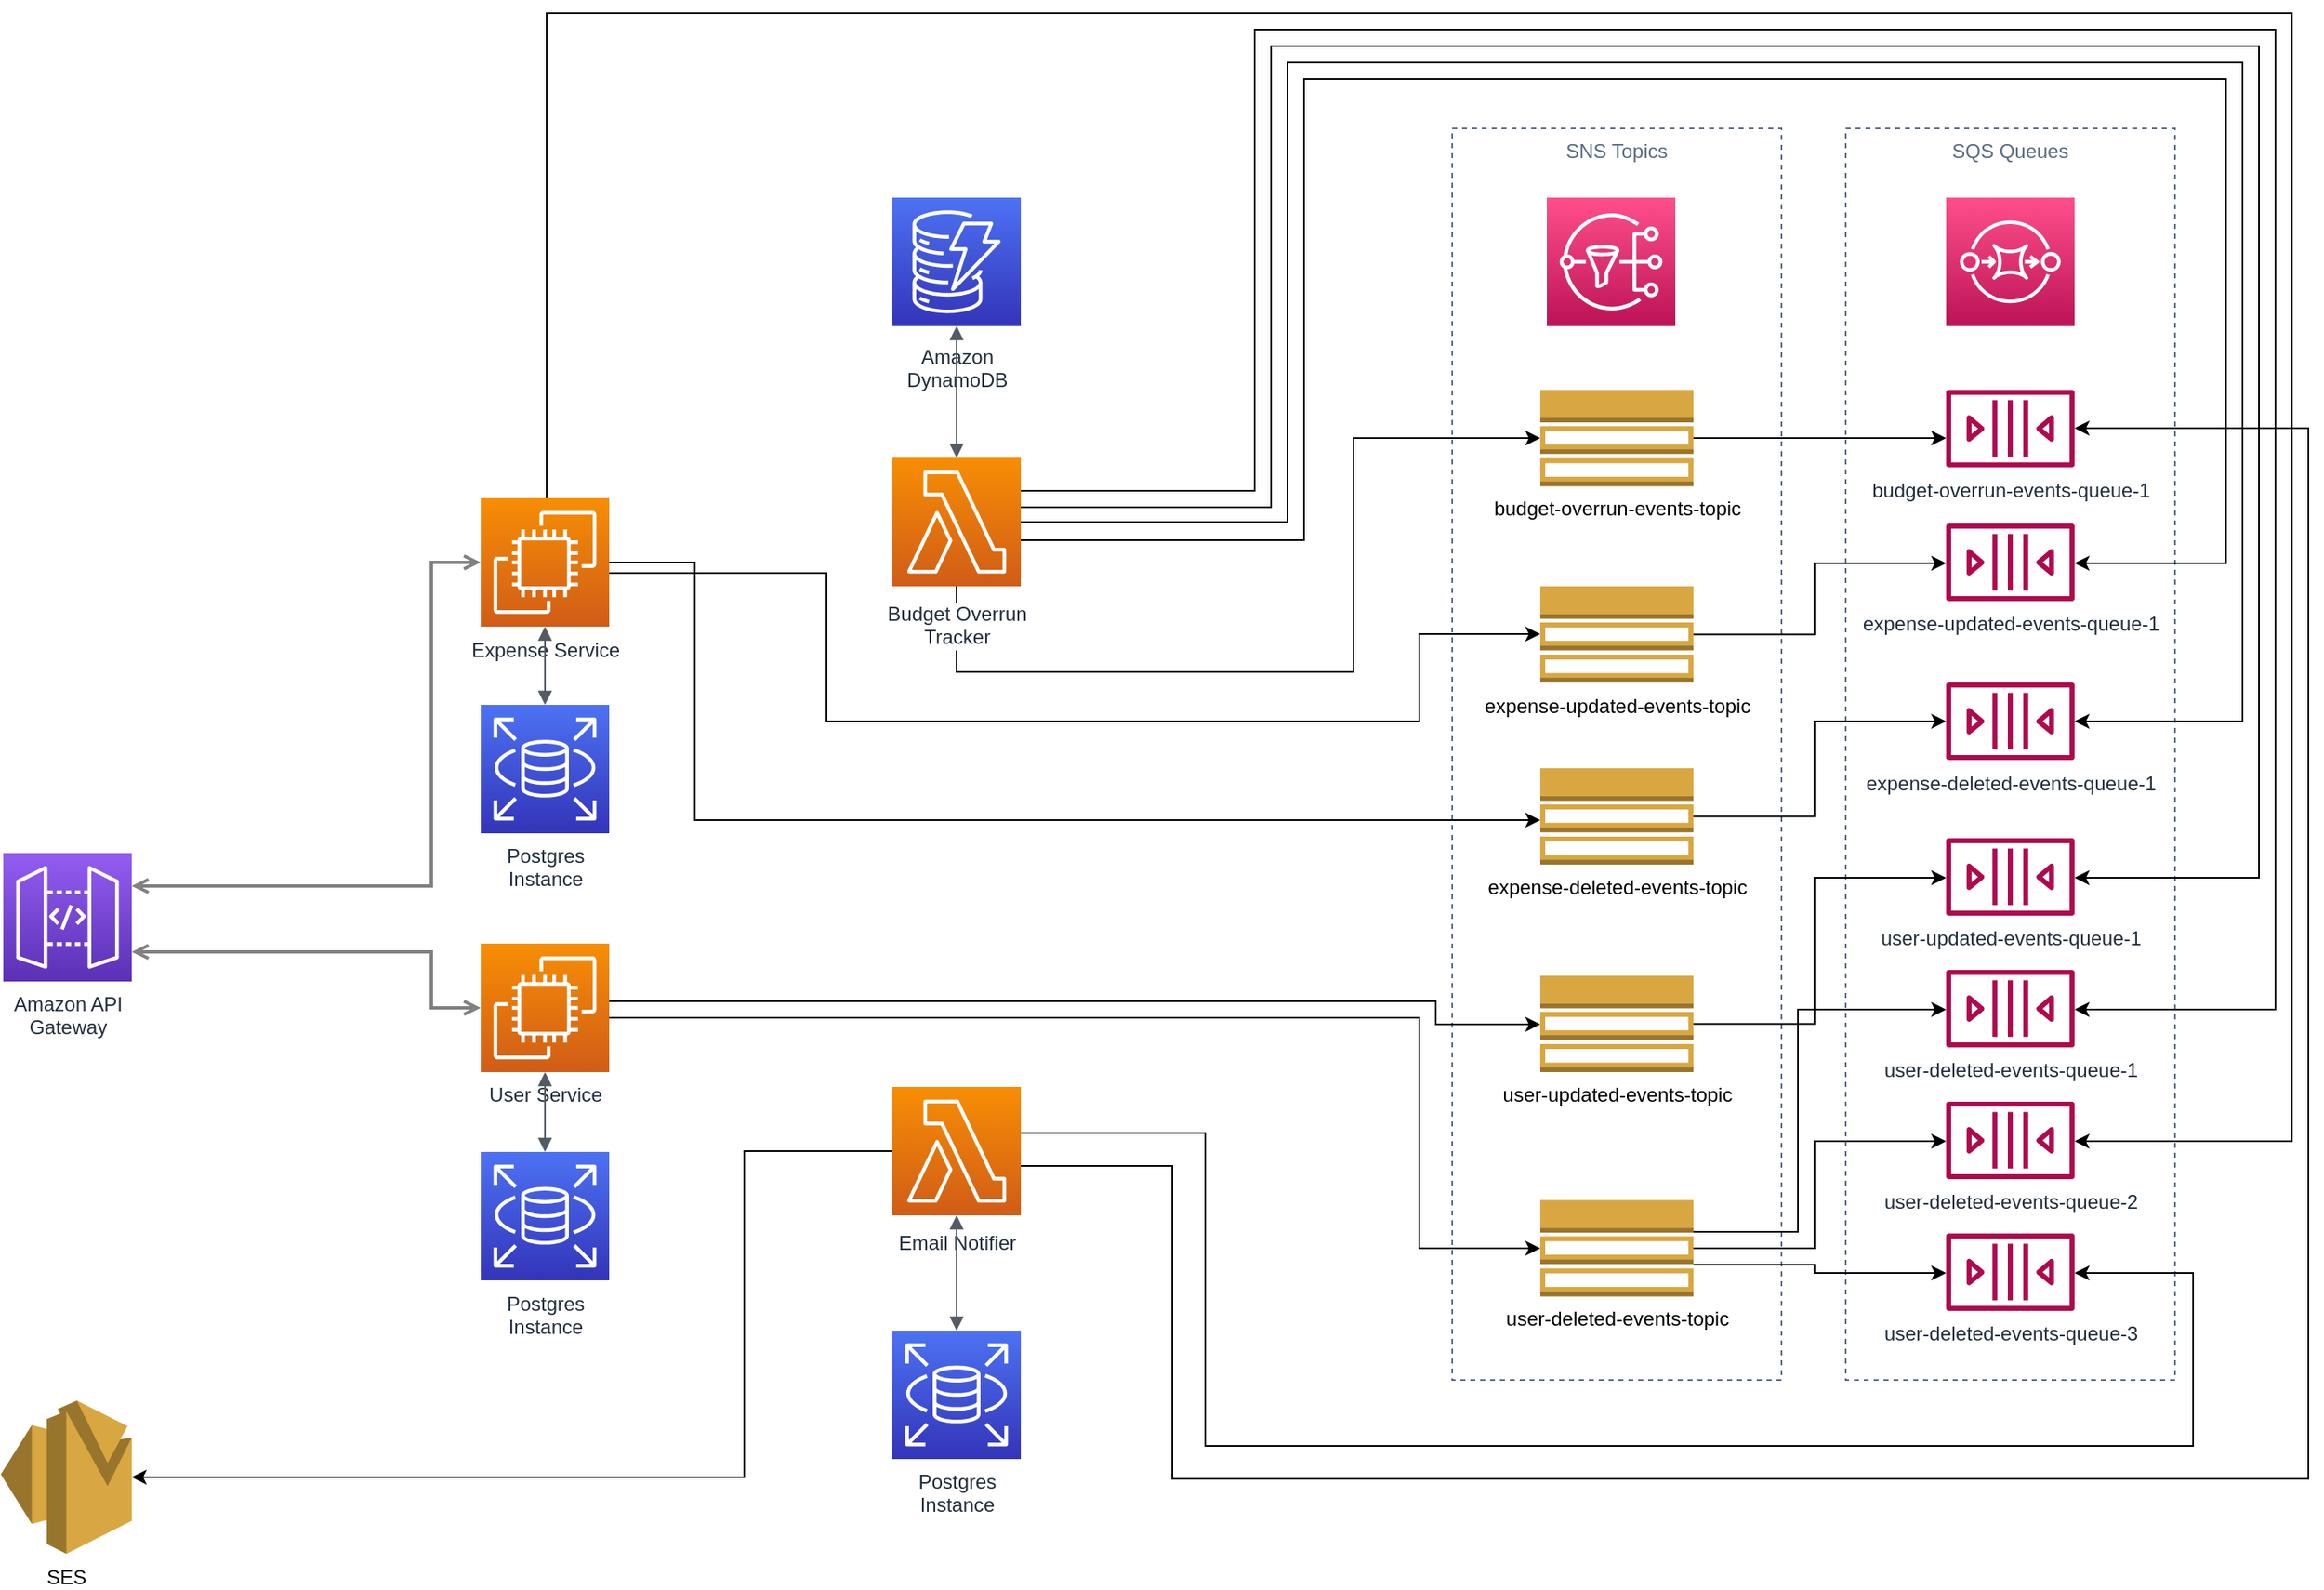 <mxfile version="21.2.1" type="device">
  <diagram id="Ht1M8jgEwFfnCIfOTk4-" name="Page-1">
    <mxGraphModel dx="3078" dy="1856" grid="1" gridSize="10" guides="1" tooltips="1" connect="1" arrows="1" fold="1" page="1" pageScale="1" pageWidth="1169" pageHeight="827" math="0" shadow="0">
      <root>
        <mxCell id="0" />
        <mxCell id="1" parent="0" />
        <mxCell id="XcrIh8RqW4nvHomawHJK-60" value="SQS Queues" style="fillColor=none;strokeColor=#5A6C86;dashed=1;verticalAlign=top;fontStyle=0;fontColor=#5A6C86;whiteSpace=wrap;html=1;" parent="1" vertex="1">
          <mxGeometry x="979" y="-120" width="200" height="760" as="geometry" />
        </mxCell>
        <mxCell id="XcrIh8RqW4nvHomawHJK-59" value="SNS Topics" style="fillColor=none;strokeColor=#5A6C86;dashed=1;verticalAlign=top;fontStyle=0;fontColor=#5A6C86;whiteSpace=wrap;html=1;" parent="1" vertex="1">
          <mxGeometry x="740" y="-120" width="200" height="760" as="geometry" />
        </mxCell>
        <mxCell id="UEzPUAAOIrF-is8g5C7q-129" style="edgeStyle=orthogonalEdgeStyle;rounded=0;orthogonalLoop=1;jettySize=auto;html=1;startArrow=open;startFill=0;endArrow=open;endFill=0;strokeWidth=2;strokeColor=#808080;entryX=0;entryY=0.5;entryDx=0;entryDy=0;entryPerimeter=0;" parent="1" source="UEzPUAAOIrF-is8g5C7q-114" target="XcrIh8RqW4nvHomawHJK-1" edge="1">
          <mxGeometry relative="1" as="geometry">
            <Array as="points">
              <mxPoint x="120" y="380" />
              <mxPoint x="120" y="414" />
            </Array>
            <mxPoint x="410" y="620" as="targetPoint" />
          </mxGeometry>
        </mxCell>
        <mxCell id="UEzPUAAOIrF-is8g5C7q-142" style="edgeStyle=orthogonalEdgeStyle;rounded=0;orthogonalLoop=1;jettySize=auto;html=1;startArrow=open;startFill=0;endArrow=open;endFill=0;strokeWidth=2;strokeColor=#808080;entryX=0;entryY=0.5;entryDx=0;entryDy=0;entryPerimeter=0;" parent="1" source="UEzPUAAOIrF-is8g5C7q-114" target="XcrIh8RqW4nvHomawHJK-2" edge="1">
          <mxGeometry relative="1" as="geometry">
            <mxPoint x="200" y="380" as="sourcePoint" />
            <mxPoint x="120" y="140" as="targetPoint" />
            <Array as="points">
              <mxPoint x="120" y="340" />
              <mxPoint x="120" y="143" />
            </Array>
          </mxGeometry>
        </mxCell>
        <mxCell id="XcrIh8RqW4nvHomawHJK-21" value="" style="edgeStyle=orthogonalEdgeStyle;rounded=0;orthogonalLoop=1;jettySize=auto;html=1;" parent="1" source="UEzPUAAOIrF-is8g5C7q-113" target="XcrIh8RqW4nvHomawHJK-20" edge="1">
          <mxGeometry relative="1" as="geometry">
            <Array as="points">
              <mxPoint x="310" y="501" />
              <mxPoint x="310" y="699" />
            </Array>
          </mxGeometry>
        </mxCell>
        <mxCell id="XcrIh8RqW4nvHomawHJK-77" style="edgeStyle=orthogonalEdgeStyle;rounded=0;orthogonalLoop=1;jettySize=auto;html=1;" parent="1" source="UEzPUAAOIrF-is8g5C7q-113" target="XcrIh8RqW4nvHomawHJK-70" edge="1">
          <mxGeometry relative="1" as="geometry">
            <Array as="points">
              <mxPoint x="570" y="510" />
              <mxPoint x="570" y="700" />
              <mxPoint x="1260" y="700" />
              <mxPoint x="1260" y="62" />
            </Array>
          </mxGeometry>
        </mxCell>
        <mxCell id="XcrIh8RqW4nvHomawHJK-119" style="edgeStyle=orthogonalEdgeStyle;rounded=0;orthogonalLoop=1;jettySize=auto;html=1;" parent="1" source="UEzPUAAOIrF-is8g5C7q-113" target="XcrIh8RqW4nvHomawHJK-108" edge="1">
          <mxGeometry relative="1" as="geometry">
            <Array as="points">
              <mxPoint x="590" y="490" />
              <mxPoint x="590" y="680" />
              <mxPoint x="1190" y="680" />
              <mxPoint x="1190" y="575" />
            </Array>
          </mxGeometry>
        </mxCell>
        <mxCell id="UEzPUAAOIrF-is8g5C7q-113" value="&lt;div&gt;Email Notifier&lt;/div&gt;" style="outlineConnect=0;fontColor=#232F3E;gradientColor=#F78E04;gradientDirection=north;fillColor=#D05C17;strokeColor=#ffffff;dashed=0;verticalLabelPosition=bottom;verticalAlign=top;align=center;html=1;fontSize=12;fontStyle=0;aspect=fixed;shape=mxgraph.aws4.resourceIcon;resIcon=mxgraph.aws4.lambda;labelBackgroundColor=#ffffff;spacingTop=3;" parent="1" vertex="1">
          <mxGeometry x="400" y="462" width="78" height="78" as="geometry" />
        </mxCell>
        <mxCell id="UEzPUAAOIrF-is8g5C7q-114" value="Amazon API&lt;br&gt;Gateway&lt;br&gt;" style="outlineConnect=0;fontColor=#232F3E;gradientColor=#945DF2;gradientDirection=north;fillColor=#5A30B5;strokeColor=#ffffff;dashed=0;verticalLabelPosition=bottom;verticalAlign=top;align=center;html=1;fontSize=12;fontStyle=0;aspect=fixed;shape=mxgraph.aws4.resourceIcon;resIcon=mxgraph.aws4.api_gateway;labelBackgroundColor=#ffffff;" parent="1" vertex="1">
          <mxGeometry x="-140" y="320" width="78" height="78" as="geometry" />
        </mxCell>
        <mxCell id="UEzPUAAOIrF-is8g5C7q-119" value="Amazon&lt;br&gt;DynamoDB&lt;br&gt;" style="outlineConnect=0;fontColor=#232F3E;gradientColor=#4D72F3;gradientDirection=north;fillColor=#3334B9;strokeColor=#ffffff;dashed=0;verticalLabelPosition=bottom;verticalAlign=top;align=center;html=1;fontSize=12;fontStyle=0;aspect=fixed;shape=mxgraph.aws4.resourceIcon;resIcon=mxgraph.aws4.dynamodb;labelBackgroundColor=#ffffff;spacingTop=5;" parent="1" vertex="1">
          <mxGeometry x="400.0" y="-78" width="78" height="78" as="geometry" />
        </mxCell>
        <mxCell id="XcrIh8RqW4nvHomawHJK-72" style="edgeStyle=orthogonalEdgeStyle;rounded=0;orthogonalLoop=1;jettySize=auto;html=1;" parent="1" source="XcrIh8RqW4nvHomawHJK-1" target="XcrIh8RqW4nvHomawHJK-26" edge="1">
          <mxGeometry relative="1" as="geometry">
            <Array as="points">
              <mxPoint x="730" y="410" />
              <mxPoint x="730" y="424" />
            </Array>
          </mxGeometry>
        </mxCell>
        <mxCell id="XcrIh8RqW4nvHomawHJK-73" style="edgeStyle=orthogonalEdgeStyle;rounded=0;orthogonalLoop=1;jettySize=auto;html=1;" parent="1" source="XcrIh8RqW4nvHomawHJK-1" target="XcrIh8RqW4nvHomawHJK-24" edge="1">
          <mxGeometry relative="1" as="geometry">
            <Array as="points">
              <mxPoint x="720" y="420" />
              <mxPoint x="720" y="560" />
            </Array>
          </mxGeometry>
        </mxCell>
        <mxCell id="XcrIh8RqW4nvHomawHJK-1" value="&lt;div&gt;User Service&lt;/div&gt;" style="sketch=0;points=[[0,0,0],[0.25,0,0],[0.5,0,0],[0.75,0,0],[1,0,0],[0,1,0],[0.25,1,0],[0.5,1,0],[0.75,1,0],[1,1,0],[0,0.25,0],[0,0.5,0],[0,0.75,0],[1,0.25,0],[1,0.5,0],[1,0.75,0]];outlineConnect=0;fontColor=#232F3E;gradientColor=#F78E04;gradientDirection=north;fillColor=#D05C17;strokeColor=#ffffff;dashed=0;verticalLabelPosition=bottom;verticalAlign=top;align=center;html=1;fontSize=12;fontStyle=0;aspect=fixed;shape=mxgraph.aws4.resourceIcon;resIcon=mxgraph.aws4.ec2;" parent="1" vertex="1">
          <mxGeometry x="150" y="375" width="78" height="78" as="geometry" />
        </mxCell>
        <mxCell id="XcrIh8RqW4nvHomawHJK-97" style="edgeStyle=orthogonalEdgeStyle;rounded=0;orthogonalLoop=1;jettySize=auto;html=1;" parent="1" source="XcrIh8RqW4nvHomawHJK-2" target="XcrIh8RqW4nvHomawHJK-27" edge="1">
          <mxGeometry relative="1" as="geometry">
            <Array as="points">
              <mxPoint x="360" y="150" />
              <mxPoint x="360" y="240" />
              <mxPoint x="720" y="240" />
              <mxPoint x="720" y="187" />
            </Array>
          </mxGeometry>
        </mxCell>
        <mxCell id="XcrIh8RqW4nvHomawHJK-127" style="edgeStyle=orthogonalEdgeStyle;rounded=0;orthogonalLoop=1;jettySize=auto;html=1;" parent="1" source="XcrIh8RqW4nvHomawHJK-2" target="XcrIh8RqW4nvHomawHJK-107" edge="1">
          <mxGeometry relative="1" as="geometry">
            <Array as="points">
              <mxPoint x="190" y="-190" />
              <mxPoint x="1250" y="-190" />
              <mxPoint x="1250" y="495" />
            </Array>
          </mxGeometry>
        </mxCell>
        <mxCell id="cph1r0jImJuGuoo6a1LU-3" style="edgeStyle=orthogonalEdgeStyle;rounded=0;orthogonalLoop=1;jettySize=auto;html=1;" edge="1" parent="1" source="XcrIh8RqW4nvHomawHJK-2" target="cph1r0jImJuGuoo6a1LU-2">
          <mxGeometry relative="1" as="geometry">
            <Array as="points">
              <mxPoint x="280" y="144" />
              <mxPoint x="280" y="300" />
            </Array>
          </mxGeometry>
        </mxCell>
        <mxCell id="XcrIh8RqW4nvHomawHJK-2" value="&lt;div&gt;Expense Service&lt;/div&gt;&lt;div&gt;&lt;br&gt;&lt;/div&gt;" style="sketch=0;points=[[0,0,0],[0.25,0,0],[0.5,0,0],[0.75,0,0],[1,0,0],[0,1,0],[0.25,1,0],[0.5,1,0],[0.75,1,0],[1,1,0],[0,0.25,0],[0,0.5,0],[0,0.75,0],[1,0.25,0],[1,0.5,0],[1,0.75,0]];outlineConnect=0;fontColor=#232F3E;gradientColor=#F78E04;gradientDirection=north;fillColor=#D05C17;strokeColor=#ffffff;dashed=0;verticalLabelPosition=bottom;verticalAlign=top;align=center;html=1;fontSize=12;fontStyle=0;aspect=fixed;shape=mxgraph.aws4.resourceIcon;resIcon=mxgraph.aws4.ec2;" parent="1" vertex="1">
          <mxGeometry x="150" y="104.5" width="78" height="78" as="geometry" />
        </mxCell>
        <mxCell id="XcrIh8RqW4nvHomawHJK-79" style="edgeStyle=orthogonalEdgeStyle;rounded=0;orthogonalLoop=1;jettySize=auto;html=1;" parent="1" source="XcrIh8RqW4nvHomawHJK-3" target="XcrIh8RqW4nvHomawHJK-69" edge="1">
          <mxGeometry relative="1" as="geometry">
            <Array as="points">
              <mxPoint x="439" y="210" />
              <mxPoint x="680" y="210" />
              <mxPoint x="680" y="68" />
            </Array>
          </mxGeometry>
        </mxCell>
        <mxCell id="XcrIh8RqW4nvHomawHJK-123" style="edgeStyle=orthogonalEdgeStyle;rounded=0;orthogonalLoop=1;jettySize=auto;html=1;" parent="1" source="XcrIh8RqW4nvHomawHJK-3" target="XcrIh8RqW4nvHomawHJK-100" edge="1">
          <mxGeometry relative="1" as="geometry">
            <Array as="points">
              <mxPoint x="650" y="130" />
              <mxPoint x="650" y="-150" />
              <mxPoint x="1210" y="-150" />
              <mxPoint x="1210" y="144" />
            </Array>
          </mxGeometry>
        </mxCell>
        <mxCell id="XcrIh8RqW4nvHomawHJK-125" style="edgeStyle=orthogonalEdgeStyle;rounded=0;orthogonalLoop=1;jettySize=auto;html=1;" parent="1" source="XcrIh8RqW4nvHomawHJK-3" target="XcrIh8RqW4nvHomawHJK-103" edge="1">
          <mxGeometry relative="1" as="geometry">
            <Array as="points">
              <mxPoint x="630" y="110" />
              <mxPoint x="630" y="-170" />
              <mxPoint x="1230" y="-170" />
              <mxPoint x="1230" y="335" />
            </Array>
          </mxGeometry>
        </mxCell>
        <mxCell id="XcrIh8RqW4nvHomawHJK-126" style="edgeStyle=orthogonalEdgeStyle;rounded=0;orthogonalLoop=1;jettySize=auto;html=1;" parent="1" source="XcrIh8RqW4nvHomawHJK-3" target="XcrIh8RqW4nvHomawHJK-106" edge="1">
          <mxGeometry relative="1" as="geometry">
            <Array as="points">
              <mxPoint x="620" y="100" />
              <mxPoint x="620" y="-180" />
              <mxPoint x="1240" y="-180" />
              <mxPoint x="1240" y="415" />
            </Array>
          </mxGeometry>
        </mxCell>
        <mxCell id="cph1r0jImJuGuoo6a1LU-8" style="edgeStyle=orthogonalEdgeStyle;rounded=0;orthogonalLoop=1;jettySize=auto;html=1;" edge="1" parent="1" source="XcrIh8RqW4nvHomawHJK-3" target="cph1r0jImJuGuoo6a1LU-6">
          <mxGeometry relative="1" as="geometry">
            <Array as="points">
              <mxPoint x="640" y="119" />
              <mxPoint x="640" y="-160" />
              <mxPoint x="1220" y="-160" />
              <mxPoint x="1220" y="240" />
            </Array>
          </mxGeometry>
        </mxCell>
        <mxCell id="XcrIh8RqW4nvHomawHJK-3" value="&lt;div&gt;Budget Overrun&lt;/div&gt;&lt;div&gt;Tracker&lt;br&gt;&lt;/div&gt;" style="outlineConnect=0;fontColor=#232F3E;gradientColor=#F78E04;gradientDirection=north;fillColor=#D05C17;strokeColor=#ffffff;dashed=0;verticalLabelPosition=bottom;verticalAlign=top;align=center;html=1;fontSize=12;fontStyle=0;aspect=fixed;shape=mxgraph.aws4.resourceIcon;resIcon=mxgraph.aws4.lambda;labelBackgroundColor=#ffffff;spacingTop=3;" parent="1" vertex="1">
          <mxGeometry x="400" y="80" width="78" height="78" as="geometry" />
        </mxCell>
        <mxCell id="XcrIh8RqW4nvHomawHJK-4" value="&lt;div&gt;Postgres&lt;/div&gt;&lt;div&gt;Instance&lt;br&gt;&lt;/div&gt;" style="sketch=0;points=[[0,0,0],[0.25,0,0],[0.5,0,0],[0.75,0,0],[1,0,0],[0,1,0],[0.25,1,0],[0.5,1,0],[0.75,1,0],[1,1,0],[0,0.25,0],[0,0.5,0],[0,0.75,0],[1,0.25,0],[1,0.5,0],[1,0.75,0]];outlineConnect=0;fontColor=#232F3E;gradientColor=#4D72F3;gradientDirection=north;fillColor=#3334B9;strokeColor=#ffffff;dashed=0;verticalLabelPosition=bottom;verticalAlign=top;align=center;html=1;fontSize=12;fontStyle=0;aspect=fixed;shape=mxgraph.aws4.resourceIcon;resIcon=mxgraph.aws4.rds;" parent="1" vertex="1">
          <mxGeometry x="150" y="230" width="78" height="78" as="geometry" />
        </mxCell>
        <mxCell id="XcrIh8RqW4nvHomawHJK-5" value="&lt;div&gt;Postgres&lt;/div&gt;&lt;div&gt;Instance&lt;br&gt;&lt;/div&gt;" style="sketch=0;points=[[0,0,0],[0.25,0,0],[0.5,0,0],[0.75,0,0],[1,0,0],[0,1,0],[0.25,1,0],[0.5,1,0],[0.75,1,0],[1,1,0],[0,0.25,0],[0,0.5,0],[0,0.75,0],[1,0.25,0],[1,0.5,0],[1,0.75,0]];outlineConnect=0;fontColor=#232F3E;gradientColor=#4D72F3;gradientDirection=north;fillColor=#3334B9;strokeColor=#ffffff;dashed=0;verticalLabelPosition=bottom;verticalAlign=top;align=center;html=1;fontSize=12;fontStyle=0;aspect=fixed;shape=mxgraph.aws4.resourceIcon;resIcon=mxgraph.aws4.rds;" parent="1" vertex="1">
          <mxGeometry x="150" y="501.5" width="78" height="78" as="geometry" />
        </mxCell>
        <mxCell id="XcrIh8RqW4nvHomawHJK-6" value="" style="edgeStyle=orthogonalEdgeStyle;html=1;endArrow=block;elbow=vertical;startArrow=block;startFill=1;endFill=1;strokeColor=#545B64;rounded=0;" parent="1" source="XcrIh8RqW4nvHomawHJK-1" target="XcrIh8RqW4nvHomawHJK-5" edge="1">
          <mxGeometry width="100" relative="1" as="geometry">
            <mxPoint x="470" y="340" as="sourcePoint" />
            <mxPoint x="570" y="340" as="targetPoint" />
            <Array as="points" />
          </mxGeometry>
        </mxCell>
        <mxCell id="XcrIh8RqW4nvHomawHJK-7" value="" style="edgeStyle=orthogonalEdgeStyle;html=1;endArrow=block;elbow=vertical;startArrow=block;startFill=1;endFill=1;strokeColor=#545B64;rounded=0;entryX=0.5;entryY=1;entryDx=0;entryDy=0;entryPerimeter=0;exitX=0.5;exitY=0;exitDx=0;exitDy=0;exitPerimeter=0;" parent="1" source="XcrIh8RqW4nvHomawHJK-4" target="XcrIh8RqW4nvHomawHJK-2" edge="1">
          <mxGeometry width="100" relative="1" as="geometry">
            <mxPoint x="170" y="240" as="sourcePoint" />
            <mxPoint x="449" y="530" as="targetPoint" />
            <Array as="points">
              <mxPoint x="189" y="230" />
              <mxPoint x="189" y="230" />
            </Array>
          </mxGeometry>
        </mxCell>
        <mxCell id="XcrIh8RqW4nvHomawHJK-19" value="" style="edgeStyle=orthogonalEdgeStyle;html=1;endArrow=block;elbow=vertical;startArrow=block;startFill=1;endFill=1;strokeColor=#545B64;rounded=0;" parent="1" source="XcrIh8RqW4nvHomawHJK-3" target="UEzPUAAOIrF-is8g5C7q-119" edge="1">
          <mxGeometry width="100" relative="1" as="geometry">
            <mxPoint x="320" y="20" as="sourcePoint" />
            <mxPoint x="420" y="20" as="targetPoint" />
          </mxGeometry>
        </mxCell>
        <mxCell id="XcrIh8RqW4nvHomawHJK-20" value="&lt;div&gt;SES&lt;/div&gt;" style="outlineConnect=0;dashed=0;verticalLabelPosition=bottom;verticalAlign=top;align=center;html=1;shape=mxgraph.aws3.ses;fillColor=#D9A741;gradientColor=none;" parent="1" vertex="1">
          <mxGeometry x="-141.5" y="652.5" width="79.5" height="93" as="geometry" />
        </mxCell>
        <mxCell id="XcrIh8RqW4nvHomawHJK-116" style="edgeStyle=orthogonalEdgeStyle;rounded=0;orthogonalLoop=1;jettySize=auto;html=1;" parent="1" source="XcrIh8RqW4nvHomawHJK-24" target="XcrIh8RqW4nvHomawHJK-106" edge="1">
          <mxGeometry relative="1" as="geometry">
            <Array as="points">
              <mxPoint x="950" y="550" />
              <mxPoint x="950" y="415" />
            </Array>
          </mxGeometry>
        </mxCell>
        <mxCell id="XcrIh8RqW4nvHomawHJK-117" style="edgeStyle=orthogonalEdgeStyle;rounded=0;orthogonalLoop=1;jettySize=auto;html=1;" parent="1" source="XcrIh8RqW4nvHomawHJK-24" target="XcrIh8RqW4nvHomawHJK-107" edge="1">
          <mxGeometry relative="1" as="geometry">
            <Array as="points">
              <mxPoint x="960" y="560" />
              <mxPoint x="960" y="495" />
            </Array>
          </mxGeometry>
        </mxCell>
        <mxCell id="XcrIh8RqW4nvHomawHJK-118" style="edgeStyle=orthogonalEdgeStyle;rounded=0;orthogonalLoop=1;jettySize=auto;html=1;" parent="1" source="XcrIh8RqW4nvHomawHJK-24" target="XcrIh8RqW4nvHomawHJK-108" edge="1">
          <mxGeometry relative="1" as="geometry">
            <Array as="points">
              <mxPoint x="960" y="570" />
              <mxPoint x="960" y="575" />
            </Array>
          </mxGeometry>
        </mxCell>
        <mxCell id="XcrIh8RqW4nvHomawHJK-24" value="user-deleted-events-topic" style="outlineConnect=0;dashed=0;verticalLabelPosition=bottom;verticalAlign=top;align=center;html=1;shape=mxgraph.aws3.topic_2;fillColor=#D9A741;gradientColor=none;" parent="1" vertex="1">
          <mxGeometry x="793.5" y="530.75" width="93" height="58.5" as="geometry" />
        </mxCell>
        <mxCell id="XcrIh8RqW4nvHomawHJK-114" style="edgeStyle=orthogonalEdgeStyle;rounded=0;orthogonalLoop=1;jettySize=auto;html=1;" parent="1" source="XcrIh8RqW4nvHomawHJK-26" target="XcrIh8RqW4nvHomawHJK-103" edge="1">
          <mxGeometry relative="1" as="geometry">
            <Array as="points">
              <mxPoint x="960" y="424" />
              <mxPoint x="960" y="335" />
            </Array>
          </mxGeometry>
        </mxCell>
        <mxCell id="XcrIh8RqW4nvHomawHJK-26" value="&lt;div&gt;user-updated-events-topic&lt;/div&gt;" style="outlineConnect=0;dashed=0;verticalLabelPosition=bottom;verticalAlign=top;align=center;html=1;shape=mxgraph.aws3.topic_2;fillColor=#D9A741;gradientColor=none;" parent="1" vertex="1">
          <mxGeometry x="793.5" y="394.5" width="93" height="58.5" as="geometry" />
        </mxCell>
        <mxCell id="XcrIh8RqW4nvHomawHJK-110" style="edgeStyle=orthogonalEdgeStyle;rounded=0;orthogonalLoop=1;jettySize=auto;html=1;" parent="1" source="XcrIh8RqW4nvHomawHJK-27" target="XcrIh8RqW4nvHomawHJK-100" edge="1">
          <mxGeometry relative="1" as="geometry">
            <Array as="points">
              <mxPoint x="960" y="187" />
              <mxPoint x="960" y="144" />
            </Array>
          </mxGeometry>
        </mxCell>
        <mxCell id="XcrIh8RqW4nvHomawHJK-27" value="expense-updated-events-topic" style="outlineConnect=0;dashed=0;verticalLabelPosition=bottom;verticalAlign=top;align=center;html=1;shape=mxgraph.aws3.topic_2;fillColor=#D9A741;gradientColor=none;" parent="1" vertex="1">
          <mxGeometry x="793.5" y="158" width="93" height="58.5" as="geometry" />
        </mxCell>
        <mxCell id="XcrIh8RqW4nvHomawHJK-29" value="" style="sketch=0;points=[[0,0,0],[0.25,0,0],[0.5,0,0],[0.75,0,0],[1,0,0],[0,1,0],[0.25,1,0],[0.5,1,0],[0.75,1,0],[1,1,0],[0,0.25,0],[0,0.5,0],[0,0.75,0],[1,0.25,0],[1,0.5,0],[1,0.75,0]];outlineConnect=0;fontColor=#232F3E;gradientColor=#FF4F8B;gradientDirection=north;fillColor=#BC1356;strokeColor=#ffffff;dashed=0;verticalLabelPosition=bottom;verticalAlign=top;align=center;html=1;fontSize=12;fontStyle=0;aspect=fixed;shape=mxgraph.aws4.resourceIcon;resIcon=mxgraph.aws4.sns;" parent="1" vertex="1">
          <mxGeometry x="797.5" y="-78" width="78" height="78" as="geometry" />
        </mxCell>
        <mxCell id="XcrIh8RqW4nvHomawHJK-30" value="" style="sketch=0;points=[[0,0,0],[0.25,0,0],[0.5,0,0],[0.75,0,0],[1,0,0],[0,1,0],[0.25,1,0],[0.5,1,0],[0.75,1,0],[1,1,0],[0,0.25,0],[0,0.5,0],[0,0.75,0],[1,0.25,0],[1,0.5,0],[1,0.75,0]];outlineConnect=0;fontColor=#232F3E;gradientColor=#FF4F8B;gradientDirection=north;fillColor=#BC1356;strokeColor=#ffffff;dashed=0;verticalLabelPosition=bottom;verticalAlign=top;align=center;html=1;fontSize=12;fontStyle=0;aspect=fixed;shape=mxgraph.aws4.resourceIcon;resIcon=mxgraph.aws4.sqs;" parent="1" vertex="1">
          <mxGeometry x="1040" y="-78" width="78" height="78" as="geometry" />
        </mxCell>
        <mxCell id="XcrIh8RqW4nvHomawHJK-81" style="edgeStyle=orthogonalEdgeStyle;rounded=0;orthogonalLoop=1;jettySize=auto;html=1;" parent="1" source="XcrIh8RqW4nvHomawHJK-69" target="XcrIh8RqW4nvHomawHJK-70" edge="1">
          <mxGeometry relative="1" as="geometry">
            <Array as="points">
              <mxPoint x="970" y="68" />
              <mxPoint x="970" y="68" />
            </Array>
          </mxGeometry>
        </mxCell>
        <mxCell id="XcrIh8RqW4nvHomawHJK-69" value="budget-overrun-events-topic" style="outlineConnect=0;dashed=0;verticalLabelPosition=bottom;verticalAlign=top;align=center;html=1;shape=mxgraph.aws3.topic_2;fillColor=#D9A741;gradientColor=none;" parent="1" vertex="1">
          <mxGeometry x="793.5" y="38.75" width="93" height="58.5" as="geometry" />
        </mxCell>
        <mxCell id="XcrIh8RqW4nvHomawHJK-70" value="budget-overrun-events-queue-1" style="sketch=0;outlineConnect=0;fontColor=#232F3E;gradientColor=none;fillColor=#B0084D;strokeColor=none;dashed=0;verticalLabelPosition=bottom;verticalAlign=top;align=center;html=1;fontSize=12;fontStyle=0;aspect=fixed;pointerEvents=1;shape=mxgraph.aws4.queue;" parent="1" vertex="1">
          <mxGeometry x="1040" y="38.75" width="78" height="47" as="geometry" />
        </mxCell>
        <mxCell id="XcrIh8RqW4nvHomawHJK-100" value="expense-updated-events-queue-1" style="sketch=0;outlineConnect=0;fontColor=#232F3E;gradientColor=none;fillColor=#B0084D;strokeColor=none;dashed=0;verticalLabelPosition=bottom;verticalAlign=top;align=center;html=1;fontSize=12;fontStyle=0;aspect=fixed;pointerEvents=1;shape=mxgraph.aws4.queue;" parent="1" vertex="1">
          <mxGeometry x="1040" y="120.0" width="78" height="47" as="geometry" />
        </mxCell>
        <mxCell id="XcrIh8RqW4nvHomawHJK-103" value="user-updated-events-queue-1" style="sketch=0;outlineConnect=0;fontColor=#232F3E;gradientColor=none;fillColor=#B0084D;strokeColor=none;dashed=0;verticalLabelPosition=bottom;verticalAlign=top;align=center;html=1;fontSize=12;fontStyle=0;aspect=fixed;pointerEvents=1;shape=mxgraph.aws4.queue;" parent="1" vertex="1">
          <mxGeometry x="1040" y="311" width="78" height="47" as="geometry" />
        </mxCell>
        <mxCell id="XcrIh8RqW4nvHomawHJK-106" value="user-deleted-events-queue-1" style="sketch=0;outlineConnect=0;fontColor=#232F3E;gradientColor=none;fillColor=#B0084D;strokeColor=none;dashed=0;verticalLabelPosition=bottom;verticalAlign=top;align=center;html=1;fontSize=12;fontStyle=0;aspect=fixed;pointerEvents=1;shape=mxgraph.aws4.queue;" parent="1" vertex="1">
          <mxGeometry x="1040" y="391" width="78" height="47" as="geometry" />
        </mxCell>
        <mxCell id="XcrIh8RqW4nvHomawHJK-107" value="user-deleted-events-queue-2" style="sketch=0;outlineConnect=0;fontColor=#232F3E;gradientColor=none;fillColor=#B0084D;strokeColor=none;dashed=0;verticalLabelPosition=bottom;verticalAlign=top;align=center;html=1;fontSize=12;fontStyle=0;aspect=fixed;pointerEvents=1;shape=mxgraph.aws4.queue;" parent="1" vertex="1">
          <mxGeometry x="1040" y="471" width="78" height="47" as="geometry" />
        </mxCell>
        <mxCell id="XcrIh8RqW4nvHomawHJK-108" value="user-deleted-events-queue-3" style="sketch=0;outlineConnect=0;fontColor=#232F3E;gradientColor=none;fillColor=#B0084D;strokeColor=none;dashed=0;verticalLabelPosition=bottom;verticalAlign=top;align=center;html=1;fontSize=12;fontStyle=0;aspect=fixed;pointerEvents=1;shape=mxgraph.aws4.queue;" parent="1" vertex="1">
          <mxGeometry x="1040" y="551" width="78" height="47" as="geometry" />
        </mxCell>
        <mxCell id="7mn_Pui5zHrybBuhjWRf-2" value="&lt;div&gt;Postgres&lt;/div&gt;&lt;div&gt;Instance&lt;br&gt;&lt;/div&gt;" style="sketch=0;points=[[0,0,0],[0.25,0,0],[0.5,0,0],[0.75,0,0],[1,0,0],[0,1,0],[0.25,1,0],[0.5,1,0],[0.75,1,0],[1,1,0],[0,0.25,0],[0,0.5,0],[0,0.75,0],[1,0.25,0],[1,0.5,0],[1,0.75,0]];outlineConnect=0;fontColor=#232F3E;gradientColor=#4D72F3;gradientDirection=north;fillColor=#3334B9;strokeColor=#ffffff;dashed=0;verticalLabelPosition=bottom;verticalAlign=top;align=center;html=1;fontSize=12;fontStyle=0;aspect=fixed;shape=mxgraph.aws4.resourceIcon;resIcon=mxgraph.aws4.rds;" parent="1" vertex="1">
          <mxGeometry x="400" y="610" width="78" height="78" as="geometry" />
        </mxCell>
        <mxCell id="7mn_Pui5zHrybBuhjWRf-4" value="" style="edgeStyle=orthogonalEdgeStyle;html=1;endArrow=block;elbow=vertical;startArrow=block;startFill=1;endFill=1;strokeColor=#545B64;rounded=0;" parent="1" source="UEzPUAAOIrF-is8g5C7q-113" target="7mn_Pui5zHrybBuhjWRf-2" edge="1">
          <mxGeometry width="100" relative="1" as="geometry">
            <mxPoint x="209" y="473" as="sourcePoint" />
            <mxPoint x="209" y="522" as="targetPoint" />
            <Array as="points" />
          </mxGeometry>
        </mxCell>
        <mxCell id="cph1r0jImJuGuoo6a1LU-7" style="edgeStyle=orthogonalEdgeStyle;rounded=0;orthogonalLoop=1;jettySize=auto;html=1;" edge="1" parent="1" source="cph1r0jImJuGuoo6a1LU-2" target="cph1r0jImJuGuoo6a1LU-6">
          <mxGeometry relative="1" as="geometry">
            <Array as="points">
              <mxPoint x="960" y="298" />
              <mxPoint x="960" y="240" />
            </Array>
          </mxGeometry>
        </mxCell>
        <mxCell id="cph1r0jImJuGuoo6a1LU-2" value="expense-deleted-events-topic" style="outlineConnect=0;dashed=0;verticalLabelPosition=bottom;verticalAlign=top;align=center;html=1;shape=mxgraph.aws3.topic_2;fillColor=#D9A741;gradientColor=none;" vertex="1" parent="1">
          <mxGeometry x="793.5" y="268.5" width="93" height="58.5" as="geometry" />
        </mxCell>
        <mxCell id="cph1r0jImJuGuoo6a1LU-6" value="expense-deleted-events-queue-1" style="sketch=0;outlineConnect=0;fontColor=#232F3E;gradientColor=none;fillColor=#B0084D;strokeColor=none;dashed=0;verticalLabelPosition=bottom;verticalAlign=top;align=center;html=1;fontSize=12;fontStyle=0;aspect=fixed;pointerEvents=1;shape=mxgraph.aws4.queue;" vertex="1" parent="1">
          <mxGeometry x="1040" y="216.5" width="78" height="47" as="geometry" />
        </mxCell>
      </root>
    </mxGraphModel>
  </diagram>
</mxfile>
